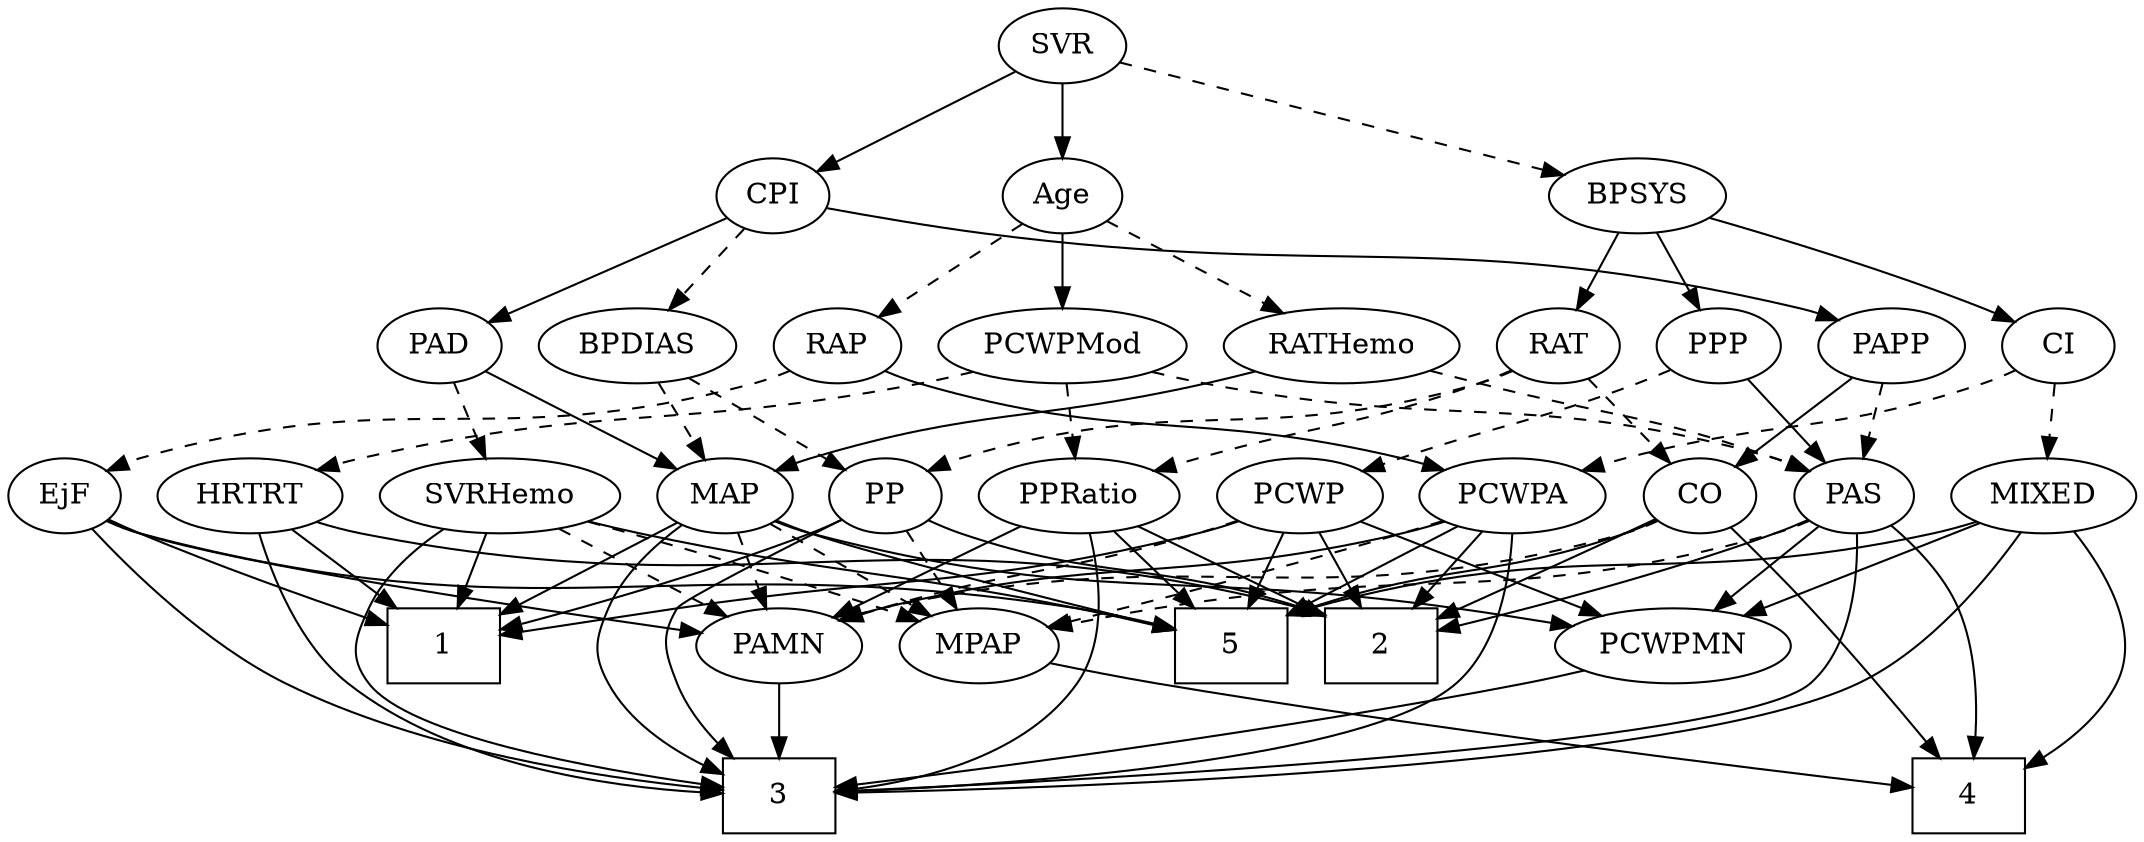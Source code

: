 strict digraph {
	graph [bb="0,0,985,396"];
	node [label="\N"];
	1	[height=0.5,
		pos="787,90",
		shape=box,
		width=0.75];
	2	[height=0.5,
		pos="351,90",
		shape=box,
		width=0.75];
	3	[height=0.5,
		pos="568,18",
		shape=box,
		width=0.75];
	4	[height=0.5,
		pos="83,18",
		shape=box,
		width=0.75];
	5	[height=0.5,
		pos="423,90",
		shape=box,
		width=0.75];
	Age	[height=0.5,
		pos="467,306",
		width=0.75];
	RAP	[height=0.5,
		pos="565,234",
		width=0.77632];
	Age -> RAP	[pos="e,546.81,247.99 484.97,292.16 499.94,281.47 521.46,266.1 538.42,253.99",
		style=dashed];
	RATHemo	[height=0.5,
		pos="275,234",
		width=1.3721];
	Age -> RATHemo	[pos="e,308.57,247.24 443.84,296.56 412.76,285.23 356.98,264.89 318.07,250.7",
		style=dashed];
	PCWPMod	[height=0.5,
		pos="467,234",
		width=1.4443];
	Age -> PCWPMod	[pos="e,467,252.1 467,287.7 467,279.98 467,270.71 467,262.11",
		style=solid];
	EjF	[height=0.5,
		pos="958,162",
		width=0.75];
	EjF -> 1	[pos="e,814.11,101.03 936.79,150.69 931.95,148.43 926.82,146.08 922,144 889.06,129.78 850.96,114.96 823.65,104.63",
		style=solid];
	EjF -> 3	[pos="e,595.04,18.715 946.7,145.58 930.87,125.2 900.07,89.813 865,72 779.28,28.454 663.77,20.107 605.28,18.87",
		style=solid];
	EjF -> 5	[pos="e,450.13,105.06 937.93,149.95 932.86,147.61 927.34,145.42 922,144 725.72,91.914 660.59,158.72 460.09,107.67",
		style=solid];
	PAMN	[height=0.5,
		pos="504,90",
		width=1.011];
	EjF -> PAMN	[pos="e,536.59,98.421 937.52,149.89 932.56,147.61 927.19,145.46 922,144 777.84,103.46 734.96,131.05 587,108 573.81,105.95 559.54,103.21 \
546.62,100.54",
		style=solid];
	RAP -> EjF	[pos="e,937.51,174.09 586.08,221.92 591.18,219.63 596.69,217.48 602,216 739.88,177.64 784.32,219.08 922,180 923.94,179.45 925.92,178.8 \
927.88,178.09",
		style=dashed];
	PCWPA	[height=0.5,
		pos="504,162",
		width=1.1555];
	RAP -> PCWPA	[pos="e,518.06,179.13 551.76,217.81 543.91,208.8 533.78,197.18 524.87,186.95",
		style=solid];
	MIXED	[height=0.5,
		pos="74,162",
		width=1.1193];
	MIXED -> 3	[pos="e,540.85,20.199 84.537,144.62 98.872,123.87 126.6,88.794 160,72 224.7,39.473 442.85,25.223 530.79,20.703",
		style=solid];
	MIXED -> 4	[pos="e,55.93,31.283 49.642,147.48 35.816,138.33 19.763,124.85 12,108 5.3046,93.468 4.8284,86.303 12,72 19.522,56.998 33.528,45.157 47.125,\
36.507",
		style=solid];
	MIXED -> 5	[pos="e,395.82,104.89 103.52,149.7 109.88,147.57 116.61,145.53 123,144 235.02,117.21 271.48,140.34 385.98,107.77",
		style=solid];
	PCWPMN	[height=0.5,
		pos="256,90",
		width=1.3902];
	MIXED -> PCWPMN	[pos="e,222.98,103.7 103.65,149.6 133.44,138.14 179.66,120.36 213.38,107.39",
		style=solid];
	MPAP	[height=0.5,
		pos="631,90",
		width=0.97491];
	MPAP -> 4	[pos="e,110.17,21.217 599.58,81.787 584.37,78.473 565.8,74.69 549,72 390.3,46.579 199.29,28.85 120.14,22.065",
		style=solid];
	BPSYS	[height=0.5,
		pos="235,306",
		width=1.0471];
	RAT	[height=0.5,
		pos="370,234",
		width=0.75827];
	BPSYS -> RAT	[pos="e,348.94,245.92 259.76,292.16 282.34,280.45 315.76,263.13 339.88,250.62",
		style=solid];
	PPP	[height=0.5,
		pos="27,234",
		width=0.75];
	BPSYS -> PPP	[pos="e,48.102,245.58 202.84,296.57 167.93,287.07 110.78,270.53 63,252 61.163,251.29 59.29,250.52 57.41,249.73",
		style=solid];
	CI	[height=0.5,
		pos="99,234",
		width=0.75];
	BPSYS -> CI	[pos="e,119.88,245.75 210.37,292.32 187.53,280.57 153.49,263.04 129.05,250.47",
		style=solid];
	PAD	[height=0.5,
		pos="742,234",
		width=0.79437];
	SVRHemo	[height=0.5,
		pos="765,162",
		width=1.3902];
	PAD -> SVRHemo	[pos="e,759.32,180.28 747.57,216.05 750.16,208.18 753.3,198.62 756.2,189.79",
		style=dashed];
	MAP	[height=0.5,
		pos="594,162",
		width=0.84854];
	PAD -> MAP	[pos="e,617.29,174.01 719.84,222.52 695.07,210.8 654.7,191.71 626.39,178.32",
		style=solid];
	CO	[height=0.5,
		pos="231,162",
		width=0.75];
	CO -> 2	[pos="e,323.97,106.77 250.82,149.44 268.29,139.25 294.18,124.14 315.26,111.85",
		style=solid];
	CO -> 4	[pos="e,97.159,36.164 213.29,148.24 199.4,137.93 179.83,122.77 164,108 142.28,87.728 119.69,62.512 103.91,44.102",
		style=solid];
	CO -> 5	[pos="e,395.67,104.42 252.09,150.4 256.93,148.14 262.1,145.88 267,144 316.14,125.15 333.15,127.59 386.1,108.05",
		style=solid];
	CO -> PAMN	[pos="e,476.65,102.21 251.57,150.18 256.53,147.89 261.87,145.66 267,144 349.6,117.24 375.4,131.43 459,108 461.62,107.26 464.31,106.44 \
467,105.56",
		style=dashed];
	PAS	[height=0.5,
		pos="159,162",
		width=0.75];
	PAS -> 2	[pos="e,323.67,104.42 180.09,150.4 184.93,148.14 190.1,145.88 195,144 244.14,125.15 261.15,127.59 314.1,108.05",
		style=solid];
	PAS -> 3	[pos="e,540.79,19.055 158.82,143.67 159.62,123.26 164.28,89.88 185,72 236.28,27.739 444.77,20.325 530.7,19.17",
		style=solid];
	PAS -> 4	[pos="e,79.867,36.215 137.16,151.19 120.52,142.44 98.698,127.92 88,108 77.901,89.195 77.233,64.817 78.765,46.332",
		style=solid];
	PAS -> MPAP	[pos="e,599.6,98.302 179.48,149.87 184.43,147.59 189.81,145.44 195,144 347.36,101.63 392.7,132.08 549,108 562.27,105.96 576.63,103.18 \
589.57,100.46",
		style=dashed];
	PAS -> PCWPMN	[pos="e,234.6,106.45 176.79,148.16 190.67,138.14 210.25,124.02 226.47,112.31",
		style=solid];
	PAMN -> 3	[pos="e,552.19,36.292 518.52,73.116 526.44,64.458 536.41,53.55 545.33,43.799",
		style=solid];
	RATHemo -> PAS	[pos="e,178.3,174.65 250.68,218.33 232.1,207.11 206.46,191.64 187.02,179.91",
		style=dashed];
	RATHemo -> MAP	[pos="e,571.26,174.04 311.33,221.8 318.79,219.71 326.62,217.66 334,216 431.1,194.18 459.53,208.1 555,180 557.27,179.33 559.59,178.56 561.9,\
177.73",
		style=solid];
	CPI	[height=0.5,
		pos="596,306",
		width=0.75];
	CPI -> PAD	[pos="e,719.79,245.65 617.23,294.82 641.81,283.03 682.54,263.51 710.74,249.99",
		style=solid];
	BPDIAS	[height=0.5,
		pos="653,234",
		width=1.1735];
	CPI -> BPDIAS	[pos="e,639.86,251.13 608.37,289.81 615.71,280.8 625.17,269.18 633.49,258.95",
		style=dashed];
	PAPP	[height=0.5,
		pos="176,234",
		width=0.88464];
	CPI -> PAPP	[pos="e,199.91,246.17 570.41,299.93 551.76,296.33 525.87,291.53 503,288 376.38,268.47 340.84,284.83 217,252 214.52,251.34 212,250.57 209.48,\
249.72",
		style=solid];
	RAT -> CO	[pos="e,251.85,173.5 348.89,222.37 325.49,210.58 287.55,191.48 261.05,178.13",
		style=dashed];
	PP	[height=0.5,
		pos="670,162",
		width=0.75];
	RAT -> PP	[pos="e,649.46,173.92 390.54,222.08 395.49,219.79 400.85,217.59 406,216 504.04,185.79 535.96,210.21 634,180 635.93,179.4 637.89,178.72 \
639.85,177.98",
		style=dashed];
	PPRatio	[height=0.5,
		pos="316,162",
		width=1.1013];
	RAT -> PPRatio	[pos="e,328.7,179.47 358.02,217.46 351.22,208.65 342.56,197.43 334.87,187.46",
		style=dashed];
	SVR	[height=0.5,
		pos="467,378",
		width=0.77632];
	SVR -> Age	[pos="e,467,324.1 467,359.7 467,351.98 467,342.71 467,334.11",
		style=solid];
	SVR -> BPSYS	[pos="e,266.26,316.43 442.17,369.51 402.45,357.52 324.19,333.91 276.05,319.39",
		style=dashed];
	SVR -> CPI	[pos="e,575.75,317.99 487.73,365.75 509.1,354.15 542.63,335.96 566.71,322.89",
		style=solid];
	PCWPMod -> PAS	[pos="e,179.55,173.88 428.75,221.69 421.25,219.66 413.4,217.66 406,216 313.17,195.2 285.74,208.58 195,180 193.07,179.39 191.11,178.7 189.16,\
177.96",
		style=dashed];
	PCWPMod -> PPRatio	[pos="e,342.73,175.39 437.17,219.17 412.67,207.81 377.9,191.7 351.89,179.64",
		style=dashed];
	HRTRT	[height=0.5,
		pos="873,162",
		width=1.1013];
	PCWPMod -> HRTRT	[pos="e,843.76,174.28 504.86,221.5 512.47,219.45 520.45,217.5 528,216 657.98,190.14 694.89,209.89 824,180 827.35,179.23 830.79,178.3 834.21,\
177.3",
		style=dashed];
	PCWPA -> 2	[pos="e,378.11,103.86 476.05,148.49 454.16,138.66 422.75,124.48 387.22,108.07",
		style=solid];
	PCWPA -> 3	[pos="e,566.83,36.213 520.94,145.35 530.58,135.53 542.07,122.08 549,108 558.56,88.564 563.33,64.421 565.7,46.186",
		style=solid];
	PCWPA -> 5	[pos="e,442.92,108.21 486.02,145.46 475.65,136.5 462.38,125.03 450.7,114.93",
		style=solid];
	PCWPA -> MPAP	[pos="e,607.98,103.69 528.79,147.34 548.87,136.27 577.32,120.59 599.1,108.58",
		style=dashed];
	PCWPA -> PAMN	[pos="e,504,108.1 504,143.7 504,135.98 504,126.71 504,118.11",
		style=solid];
	PCWPMN -> 3	[pos="e,540.89,23.995 293.03,77.878 300.29,75.826 307.86,73.773 315,72 391.24,53.059 481.51,35.24 530.98,25.865",
		style=solid];
	SVRHemo -> 1	[pos="e,781.57,108.28 770.33,144.05 772.78,136.26 775.74,126.82 778.49,118.08",
		style=solid];
	SVRHemo -> 3	[pos="e,595.17,20.464 787.36,145.53 811.09,127.22 842.67,96.178 823,72 795.97,38.774 669.29,25.699 605.26,21.147",
		style=solid];
	SVRHemo -> 5	[pos="e,450.18,104.86 728.37,149.61 721.01,147.56 713.29,145.57 706,144 600.74,121.27 567.17,138.93 460.09,107.81",
		style=solid];
	SVRHemo -> MPAP	[pos="e,654.93,103.5 737.88,146.83 716.51,135.67 686.62,120.06 663.88,108.18",
		style=dashed];
	SVRHemo -> PAMN	[pos="e,535.55,99.029 727.27,149.98 720.21,147.96 712.89,145.9 706,144 650.57,128.75 586.31,112.05 545.42,101.56",
		style=dashed];
	BPDIAS -> MAP	[pos="e,607.2,178.67 639.32,216.76 631.76,207.8 622.25,196.51 613.89,186.59",
		style=dashed];
	BPDIAS -> PP	[pos="e,665.8,180.28 657.12,216.05 659.01,208.26 661.3,198.82 663.42,190.08",
		style=dashed];
	MAP -> 1	[pos="e,759.99,99.736 618,150.48 623.25,148.27 628.79,146.01 634,144 673.41,128.82 719.26,113.2 750.42,102.89",
		style=solid];
	MAP -> 3	[pos="e,595.44,24.119 616.53,149.44 638.19,137.79 668.57,119.9 675,108 682.61,93.926 683.44,85.595 675,72 659.82,47.54 629.62,34.021 605.17,\
26.771",
		style=solid];
	MAP -> 5	[pos="e,450.02,104.05 570.16,150.37 565.17,148.22 559.93,146 555,144 515.49,127.99 502.62,125.96 459.4,108",
		style=solid];
	MAP -> MPAP	[pos="e,622.29,107.47 602.77,144.41 607.19,136.04 612.65,125.71 617.59,116.37",
		style=dashed];
	MAP -> PAMN	[pos="e,522.67,105.52 576.22,147.17 563.29,137.11 545.55,123.32 530.89,111.91",
		style=dashed];
	MAP -> PCWPMN	[pos="e,292.63,102.36 571.27,149.91 566.02,147.68 560.39,145.55 555,144 451.34,114.19 420.38,130.98 315,108 310.9,107.11 306.66,106.08 \
302.43,105",
		style=solid];
	PP -> 1	[pos="e,759.9,107.22 689.58,149.28 706.36,139.25 730.94,124.54 751.22,112.41",
		style=solid];
	PP -> 2	[pos="e,378.18,104.86 649.48,150.03 644.52,147.74 639.16,145.56 634,144 530.9,112.9 495.3,138.44 388.09,107.79",
		style=solid];
	PP -> 3	[pos="e,595.26,22.02 680.83,145.26 692.31,126.42 706.91,94.582 692,72 672.85,42.986 634.19,29.799 605.11,23.84",
		style=solid];
	PP -> MPAP	[pos="e,640.27,107.63 660.95,144.76 656.3,136.4 650.51,126.02 645.27,116.61",
		style=dashed];
	PPP -> PAS	[pos="e,138.52,173.86 47.625,222.06 69.614,210.4 104.63,191.83 129.52,178.63",
		style=solid];
	PCWP	[height=0.5,
		pos="409,162",
		width=0.97491];
	PPP -> PCWP	[pos="e,382.82,174.34 47.495,221.93 52.453,219.65 57.819,217.49 63,216 192.91,178.66 233.82,212.61 365,180 367.66,179.34 370.39,178.56 \
373.1,177.7",
		style=dashed];
	PPRatio -> 2	[pos="e,342.36,108.28 324.47,144.05 328.5,136.01 333.4,126.2 337.89,117.23",
		style=solid];
	PPRatio -> 3	[pos="e,540.98,18.522 286.51,149.8 252.99,136.79 202.23,116.06 197,108 188.29,94.581 186.52,84.087 197,72 240.02,22.397 445.81,18.065 \
530.98,18.452",
		style=solid];
	PPRatio -> 5	[pos="e,396.84,108.11 337.65,146.83 352.21,137.31 371.72,124.55 388.41,113.63",
		style=solid];
	PPRatio -> PAMN	[pos="e,475.92,101.64 345.87,149.99 374.82,139.31 419.94,122.61 459,108 461.4,107.1 463.86,106.18 466.35,105.24",
		style=solid];
	PCWP -> 1	[pos="e,759.96,95.131 435.22,149.83 441,147.66 447.15,145.58 453,144 467.27,140.16 665.78,109.56 749.83,96.682",
		style=solid];
	PCWP -> 2	[pos="e,365.33,108.29 395.84,145.12 388.74,136.54 379.81,125.77 371.79,116.09",
		style=solid];
	PCWP -> 5	[pos="e,419.54,108.28 412.39,144.05 413.93,136.35 415.79,127.03 417.53,118.36",
		style=solid];
	PCWP -> PAMN	[pos="e,484.48,105.38 428.22,146.83 442.04,136.65 460.87,122.78 476.31,111.41",
		style=dashed];
	PCWP -> PCWPMN	[pos="e,285.76,104.62 383.74,149.44 359.67,138.43 323.08,121.69 295.22,108.94",
		style=solid];
	CI -> MIXED	[pos="e,80.056,179.96 93.075,216.41 90.222,208.42 86.729,198.64 83.516,189.64",
		style=dashed];
	CI -> PCWPA	[pos="e,473.55,174.3 119.49,221.91 124.45,219.63 129.81,217.47 135,216 271.82,177.11 314.11,210.66 453,180 456.58,179.21 460.27,178.26 \
463.94,177.22",
		style=dashed];
	PAPP -> CO	[pos="e,218.95,178.34 188.48,217.12 195.61,208.04 204.69,196.49 212.62,186.39",
		style=solid];
	PAPP -> PAS	[pos="e,163.2,180.28 171.88,216.05 169.99,208.26 167.7,198.82 165.58,190.08",
		style=dashed];
	HRTRT -> 1	[pos="e,808.04,108.13 854.34,145.81 843.15,136.71 828.69,124.94 816.04,114.64",
		style=solid];
	HRTRT -> 2	[pos="e,378.13,105.05 844.06,149.61 837.55,147.43 830.61,145.4 824,144 636.49,104.41 577.21,156.63 387.83,107.62",
		style=solid];
	HRTRT -> 3	[pos="e,595.17,20.954 871.56,143.76 868.9,123.43 861.35,90.135 840,72 805.02,42.29 671.1,27.426 605.14,21.781",
		style=solid];
}
